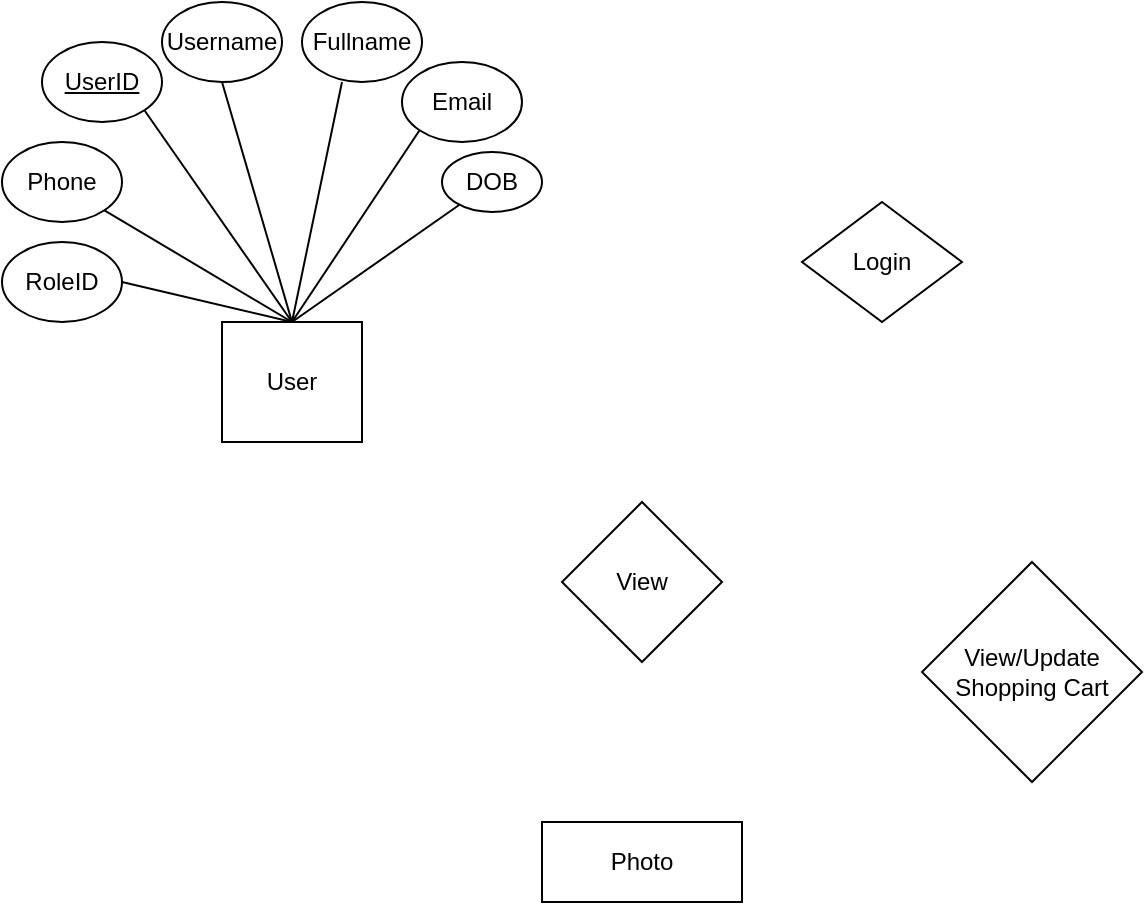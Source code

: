 <mxfile version="14.1.9" type="github">
  <diagram id="R2lEEEUBdFMjLlhIrx00" name="Page-1">
    <mxGraphModel dx="994" dy="573" grid="1" gridSize="10" guides="1" tooltips="1" connect="1" arrows="1" fold="1" page="1" pageScale="1" pageWidth="850" pageHeight="1100" math="0" shadow="0" extFonts="Permanent Marker^https://fonts.googleapis.com/css?family=Permanent+Marker">
      <root>
        <mxCell id="0" />
        <mxCell id="1" parent="0" />
        <mxCell id="tGbBpH4dibHbQ4-sKRWl-2" value="Login" style="rhombus;whiteSpace=wrap;html=1;" vertex="1" parent="1">
          <mxGeometry x="410" y="120" width="80" height="60" as="geometry" />
        </mxCell>
        <mxCell id="tGbBpH4dibHbQ4-sKRWl-3" value="User" style="rounded=0;whiteSpace=wrap;html=1;" vertex="1" parent="1">
          <mxGeometry x="120" y="180" width="70" height="60" as="geometry" />
        </mxCell>
        <mxCell id="tGbBpH4dibHbQ4-sKRWl-4" value="View" style="rhombus;whiteSpace=wrap;html=1;" vertex="1" parent="1">
          <mxGeometry x="290" y="270" width="80" height="80" as="geometry" />
        </mxCell>
        <mxCell id="tGbBpH4dibHbQ4-sKRWl-6" value="View/Update Shopping Cart" style="rhombus;whiteSpace=wrap;html=1;" vertex="1" parent="1">
          <mxGeometry x="470" y="300" width="110" height="110" as="geometry" />
        </mxCell>
        <mxCell id="tGbBpH4dibHbQ4-sKRWl-7" value="Photo" style="rounded=0;whiteSpace=wrap;html=1;" vertex="1" parent="1">
          <mxGeometry x="280" y="430" width="100" height="40" as="geometry" />
        </mxCell>
        <mxCell id="tGbBpH4dibHbQ4-sKRWl-11" value="&lt;u&gt;UserID&lt;/u&gt;" style="ellipse;whiteSpace=wrap;html=1;shadow=0;sketch=0;gradientColor=#ffffff;" vertex="1" parent="1">
          <mxGeometry x="30" y="40" width="60" height="40" as="geometry" />
        </mxCell>
        <mxCell id="tGbBpH4dibHbQ4-sKRWl-14" value="Username" style="ellipse;whiteSpace=wrap;html=1;" vertex="1" parent="1">
          <mxGeometry x="90" y="20" width="60" height="40" as="geometry" />
        </mxCell>
        <mxCell id="tGbBpH4dibHbQ4-sKRWl-15" value="Fullname" style="ellipse;whiteSpace=wrap;html=1;" vertex="1" parent="1">
          <mxGeometry x="160" y="20" width="60" height="40" as="geometry" />
        </mxCell>
        <mxCell id="tGbBpH4dibHbQ4-sKRWl-20" value="" style="endArrow=none;html=1;entryX=1;entryY=1;entryDx=0;entryDy=0;exitX=0.5;exitY=0;exitDx=0;exitDy=0;" edge="1" parent="1" source="tGbBpH4dibHbQ4-sKRWl-3" target="tGbBpH4dibHbQ4-sKRWl-11">
          <mxGeometry width="50" height="50" relative="1" as="geometry">
            <mxPoint x="10" y="190" as="sourcePoint" />
            <mxPoint x="60" y="140" as="targetPoint" />
          </mxGeometry>
        </mxCell>
        <mxCell id="tGbBpH4dibHbQ4-sKRWl-21" value="" style="endArrow=none;html=1;entryX=0.5;entryY=1;entryDx=0;entryDy=0;exitX=0.5;exitY=0;exitDx=0;exitDy=0;" edge="1" parent="1" source="tGbBpH4dibHbQ4-sKRWl-3" target="tGbBpH4dibHbQ4-sKRWl-14">
          <mxGeometry width="50" height="50" relative="1" as="geometry">
            <mxPoint x="150" y="110" as="sourcePoint" />
            <mxPoint x="85" y="70" as="targetPoint" />
          </mxGeometry>
        </mxCell>
        <mxCell id="tGbBpH4dibHbQ4-sKRWl-22" value="" style="endArrow=none;html=1;entryX=0.5;entryY=1;entryDx=0;entryDy=0;exitX=0.5;exitY=0;exitDx=0;exitDy=0;" edge="1" parent="1" source="tGbBpH4dibHbQ4-sKRWl-3">
          <mxGeometry width="50" height="50" relative="1" as="geometry">
            <mxPoint x="245" y="100" as="sourcePoint" />
            <mxPoint x="180" y="60" as="targetPoint" />
          </mxGeometry>
        </mxCell>
        <mxCell id="tGbBpH4dibHbQ4-sKRWl-23" value="Email" style="ellipse;whiteSpace=wrap;html=1;" vertex="1" parent="1">
          <mxGeometry x="210" y="50" width="60" height="40" as="geometry" />
        </mxCell>
        <mxCell id="tGbBpH4dibHbQ4-sKRWl-24" value="Phone" style="ellipse;whiteSpace=wrap;html=1;" vertex="1" parent="1">
          <mxGeometry x="10" y="90" width="60" height="40" as="geometry" />
        </mxCell>
        <mxCell id="tGbBpH4dibHbQ4-sKRWl-25" value="DOB" style="ellipse;whiteSpace=wrap;html=1;" vertex="1" parent="1">
          <mxGeometry x="230" y="95" width="50" height="30" as="geometry" />
        </mxCell>
        <mxCell id="tGbBpH4dibHbQ4-sKRWl-26" value="RoleID" style="ellipse;whiteSpace=wrap;html=1;" vertex="1" parent="1">
          <mxGeometry x="10" y="140" width="60" height="40" as="geometry" />
        </mxCell>
        <mxCell id="tGbBpH4dibHbQ4-sKRWl-27" value="" style="endArrow=none;html=1;entryX=0;entryY=1;entryDx=0;entryDy=0;exitX=0.5;exitY=0;exitDx=0;exitDy=0;" edge="1" parent="1" source="tGbBpH4dibHbQ4-sKRWl-3" target="tGbBpH4dibHbQ4-sKRWl-23">
          <mxGeometry width="50" height="50" relative="1" as="geometry">
            <mxPoint x="155" y="140" as="sourcePoint" />
            <mxPoint x="190" y="70" as="targetPoint" />
          </mxGeometry>
        </mxCell>
        <mxCell id="tGbBpH4dibHbQ4-sKRWl-28" value="" style="endArrow=none;html=1;exitX=0.5;exitY=0;exitDx=0;exitDy=0;" edge="1" parent="1" source="tGbBpH4dibHbQ4-sKRWl-3" target="tGbBpH4dibHbQ4-sKRWl-25">
          <mxGeometry width="50" height="50" relative="1" as="geometry">
            <mxPoint x="165" y="150" as="sourcePoint" />
            <mxPoint x="200" y="80" as="targetPoint" />
          </mxGeometry>
        </mxCell>
        <mxCell id="tGbBpH4dibHbQ4-sKRWl-29" value="" style="endArrow=none;html=1;exitX=1;exitY=1;exitDx=0;exitDy=0;entryX=0.5;entryY=0;entryDx=0;entryDy=0;" edge="1" parent="1" source="tGbBpH4dibHbQ4-sKRWl-24" target="tGbBpH4dibHbQ4-sKRWl-3">
          <mxGeometry width="50" height="50" relative="1" as="geometry">
            <mxPoint x="85" y="195" as="sourcePoint" />
            <mxPoint x="165" y="190" as="targetPoint" />
          </mxGeometry>
        </mxCell>
        <mxCell id="tGbBpH4dibHbQ4-sKRWl-30" value="" style="endArrow=none;html=1;exitX=1;exitY=0.5;exitDx=0;exitDy=0;entryX=0.5;entryY=0;entryDx=0;entryDy=0;" edge="1" parent="1" source="tGbBpH4dibHbQ4-sKRWl-26" target="tGbBpH4dibHbQ4-sKRWl-3">
          <mxGeometry width="50" height="50" relative="1" as="geometry">
            <mxPoint x="85" y="280" as="sourcePoint" />
            <mxPoint x="160" y="190" as="targetPoint" />
          </mxGeometry>
        </mxCell>
      </root>
    </mxGraphModel>
  </diagram>
</mxfile>
